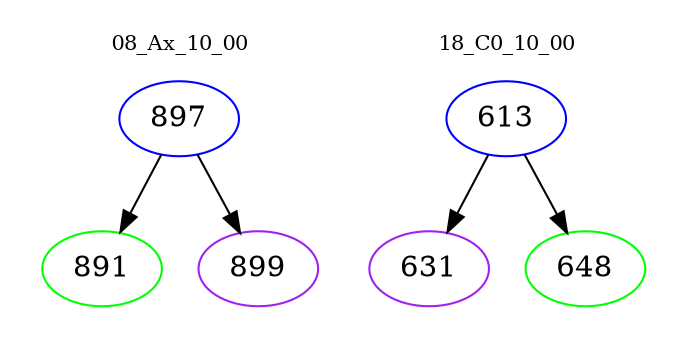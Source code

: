 digraph{
subgraph cluster_0 {
color = white
label = "08_Ax_10_00";
fontsize=10;
T0_897 [label="897", color="blue"]
T0_897 -> T0_891 [color="black"]
T0_891 [label="891", color="green"]
T0_897 -> T0_899 [color="black"]
T0_899 [label="899", color="purple"]
}
subgraph cluster_1 {
color = white
label = "18_C0_10_00";
fontsize=10;
T1_613 [label="613", color="blue"]
T1_613 -> T1_631 [color="black"]
T1_631 [label="631", color="purple"]
T1_613 -> T1_648 [color="black"]
T1_648 [label="648", color="green"]
}
}
